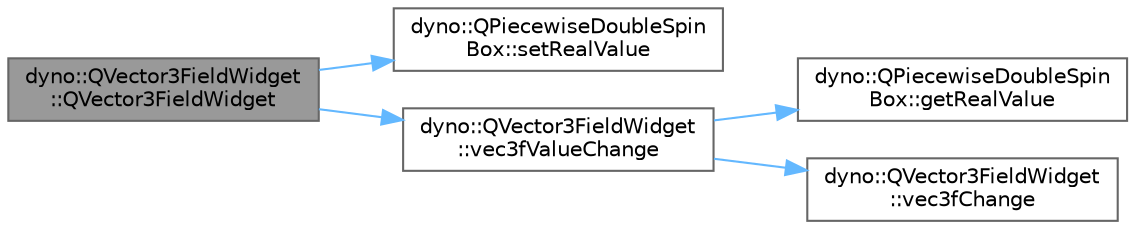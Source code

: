 digraph "dyno::QVector3FieldWidget::QVector3FieldWidget"
{
 // LATEX_PDF_SIZE
  bgcolor="transparent";
  edge [fontname=Helvetica,fontsize=10,labelfontname=Helvetica,labelfontsize=10];
  node [fontname=Helvetica,fontsize=10,shape=box,height=0.2,width=0.4];
  rankdir="LR";
  Node1 [id="Node000001",label="dyno::QVector3FieldWidget\l::QVector3FieldWidget",height=0.2,width=0.4,color="gray40", fillcolor="grey60", style="filled", fontcolor="black",tooltip=" "];
  Node1 -> Node2 [id="edge1_Node000001_Node000002",color="steelblue1",style="solid",tooltip=" "];
  Node2 [id="Node000002",label="dyno::QPiecewiseDoubleSpin\lBox::setRealValue",height=0.2,width=0.4,color="grey40", fillcolor="white", style="filled",URL="$classdyno_1_1_q_piecewise_double_spin_box.html#ac0550509657e594a1d528d789fb1f0b8",tooltip=" "];
  Node1 -> Node3 [id="edge2_Node000001_Node000003",color="steelblue1",style="solid",tooltip=" "];
  Node3 [id="Node000003",label="dyno::QVector3FieldWidget\l::vec3fValueChange",height=0.2,width=0.4,color="grey40", fillcolor="white", style="filled",URL="$classdyno_1_1_q_vector3_field_widget.html#a60e3b9992fb4de0cafddd0d81e114274",tooltip=" "];
  Node3 -> Node4 [id="edge3_Node000003_Node000004",color="steelblue1",style="solid",tooltip=" "];
  Node4 [id="Node000004",label="dyno::QPiecewiseDoubleSpin\lBox::getRealValue",height=0.2,width=0.4,color="grey40", fillcolor="white", style="filled",URL="$classdyno_1_1_q_piecewise_double_spin_box.html#a6ce843c113424ba58964a41a14c4cfa3",tooltip=" "];
  Node3 -> Node5 [id="edge4_Node000003_Node000005",color="steelblue1",style="solid",tooltip=" "];
  Node5 [id="Node000005",label="dyno::QVector3FieldWidget\l::vec3fChange",height=0.2,width=0.4,color="grey40", fillcolor="white", style="filled",URL="$classdyno_1_1_q_vector3_field_widget.html#a69e2ccd256a28240bf7299a0594edb3a",tooltip=" "];
}
